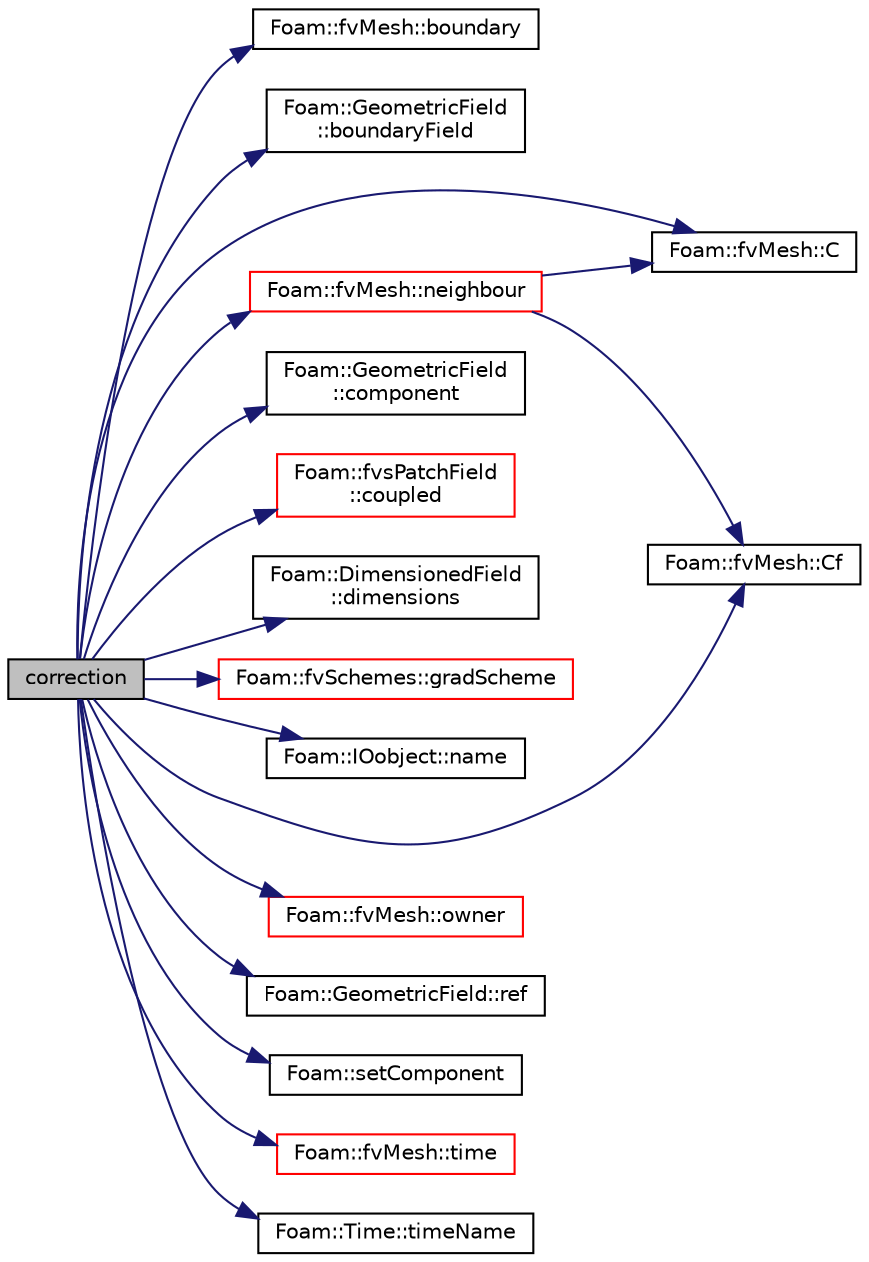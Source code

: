 digraph "correction"
{
  bgcolor="transparent";
  edge [fontname="Helvetica",fontsize="10",labelfontname="Helvetica",labelfontsize="10"];
  node [fontname="Helvetica",fontsize="10",shape=record];
  rankdir="LR";
  Node314 [label="correction",height=0.2,width=0.4,color="black", fillcolor="grey75", style="filled", fontcolor="black"];
  Node314 -> Node315 [color="midnightblue",fontsize="10",style="solid",fontname="Helvetica"];
  Node315 [label="Foam::fvMesh::boundary",height=0.2,width=0.4,color="black",URL="$a23593.html#a1fc8b179063cf5d6805da64ff1975126",tooltip="Return reference to boundary mesh. "];
  Node314 -> Node316 [color="midnightblue",fontsize="10",style="solid",fontname="Helvetica"];
  Node316 [label="Foam::GeometricField\l::boundaryField",height=0.2,width=0.4,color="black",URL="$a23249.html#a9ff7de36fba06b4f4f77a75142ad72b6",tooltip="Return const-reference to the boundary field. "];
  Node314 -> Node317 [color="midnightblue",fontsize="10",style="solid",fontname="Helvetica"];
  Node317 [label="Foam::fvMesh::C",height=0.2,width=0.4,color="black",URL="$a23593.html#a0fbf3f470cb51bdbb754bf72e736ae12",tooltip="Return cell centres as volVectorField. "];
  Node314 -> Node318 [color="midnightblue",fontsize="10",style="solid",fontname="Helvetica"];
  Node318 [label="Foam::fvMesh::Cf",height=0.2,width=0.4,color="black",URL="$a23593.html#a83a34d2eddd1b5829f93a6c08200112c",tooltip="Return face centres as surfaceVectorField. "];
  Node314 -> Node319 [color="midnightblue",fontsize="10",style="solid",fontname="Helvetica"];
  Node319 [label="Foam::GeometricField\l::component",height=0.2,width=0.4,color="black",URL="$a23249.html#ab1ef8613f4a1aa4376b197a65941c5c0",tooltip="Return a component of the field. "];
  Node314 -> Node320 [color="midnightblue",fontsize="10",style="solid",fontname="Helvetica"];
  Node320 [label="Foam::fvsPatchField\l::coupled",height=0.2,width=0.4,color="red",URL="$a23241.html#a39c01db0e66d00fe0621a0c7e5fc4ead",tooltip="Return true if this patch field is coupled. "];
  Node314 -> Node386 [color="midnightblue",fontsize="10",style="solid",fontname="Helvetica"];
  Node386 [label="Foam::DimensionedField\l::dimensions",height=0.2,width=0.4,color="black",URL="$a27497.html#a512673c2674ca2d38885f1bb5f6994fb",tooltip="Return dimensions. "];
  Node314 -> Node387 [color="midnightblue",fontsize="10",style="solid",fontname="Helvetica"];
  Node387 [label="Foam::fvSchemes::gradScheme",height=0.2,width=0.4,color="red",URL="$a23345.html#af78af9cefeacf8734e57c32469a83fd7"];
  Node314 -> Node405 [color="midnightblue",fontsize="10",style="solid",fontname="Helvetica"];
  Node405 [label="Foam::IOobject::name",height=0.2,width=0.4,color="black",URL="$a27249.html#acc80e00a8ac919288fb55bd14cc88bf6",tooltip="Return name. "];
  Node314 -> Node411 [color="midnightblue",fontsize="10",style="solid",fontname="Helvetica"];
  Node411 [label="Foam::fvMesh::neighbour",height=0.2,width=0.4,color="red",URL="$a23593.html#aab1a7f2af09b33005a527e107c7b3fad",tooltip="Internal face neighbour. "];
  Node411 -> Node317 [color="midnightblue",fontsize="10",style="solid",fontname="Helvetica"];
  Node411 -> Node318 [color="midnightblue",fontsize="10",style="solid",fontname="Helvetica"];
  Node314 -> Node408 [color="midnightblue",fontsize="10",style="solid",fontname="Helvetica"];
  Node408 [label="Foam::fvMesh::owner",height=0.2,width=0.4,color="red",URL="$a23593.html#a16e7eb254c4fd2d1d7ac4d5d71f6c9f9",tooltip="Internal face owner. "];
  Node314 -> Node615 [color="midnightblue",fontsize="10",style="solid",fontname="Helvetica"];
  Node615 [label="Foam::GeometricField::ref",height=0.2,width=0.4,color="black",URL="$a23249.html#a08b047935717956ddaa7d514f9b65d4e",tooltip="Return a reference to the dimensioned internal field. "];
  Node314 -> Node616 [color="midnightblue",fontsize="10",style="solid",fontname="Helvetica"];
  Node616 [label="Foam::setComponent",height=0.2,width=0.4,color="black",URL="$a21851.html#a389e1b8ee9d4554b1c53f7add93773bd"];
  Node314 -> Node440 [color="midnightblue",fontsize="10",style="solid",fontname="Helvetica"];
  Node440 [label="Foam::fvMesh::time",height=0.2,width=0.4,color="red",URL="$a23593.html#a0d94096809fe3376b29a2a29ca11bb18",tooltip="Return the top-level database. "];
  Node314 -> Node617 [color="midnightblue",fontsize="10",style="solid",fontname="Helvetica"];
  Node617 [label="Foam::Time::timeName",height=0.2,width=0.4,color="black",URL="$a27457.html#a5ae6a110de1b22323e19a46943c7f0c1",tooltip="Return time name of given scalar time. "];
}
